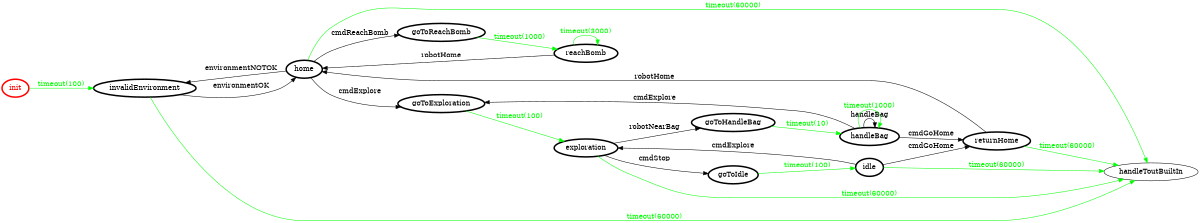 /*
*
* A GraphViz DOT FSM description 
* Please use a GraphViz visualizer (like http://www.webgraphviz.com)
*  
*/

digraph finite_state_machine {
	rankdir=LR
	size="8,5"
	
	init [ color = red ][ fontcolor = red ][ penwidth = 3 ]
	reachBomb [ color = black ][ fontcolor = black ][ penwidth = 3 ]
	goToExploration [ color = black ][ fontcolor = black ][ penwidth = 3 ]
	returnHome [ color = black ][ fontcolor = black ][ penwidth = 3 ]
	handleBag [ color = black ][ fontcolor = black ][ penwidth = 3 ]
	exploration [ color = black ][ fontcolor = black ][ penwidth = 3 ]
	goToIdle [ color = black ][ fontcolor = black ][ penwidth = 3 ]
	idle [ color = black ][ fontcolor = black ][ penwidth = 3 ]
	goToHandleBag [ color = black ][ fontcolor = black ][ penwidth = 3 ]
	goToReachBomb [ color = black ][ fontcolor = black ][ penwidth = 3 ]
	invalidEnvironment [ color = black ][ fontcolor = black ][ penwidth = 3 ]
	home [ color = black ][ fontcolor = black ][ penwidth = 3 ]
	
	reachBomb -> home [ label = "robotHome" ][ color = black ][ fontcolor = black ]
	home -> invalidEnvironment [ label = "environmentNOTOK" ][ color = black ][ fontcolor = black ]
	idle -> exploration [ label = "cmdExplore" ][ color = black ][ fontcolor = black ]
	handleBag -> handleBag [ label = "handleBag" ][ color = black ][ fontcolor = black ]
	idle -> handleToutBuiltIn [ label = "timeout(60000)" ][ color = green ][ fontcolor = green ]
	init -> invalidEnvironment [ label = "timeout(100)" ][ color = green ][ fontcolor = green ]
	goToReachBomb -> reachBomb [ label = "timeout(1000)" ][ color = green ][ fontcolor = green ]
	handleBag -> handleBag [ label = "timeout(1000)" ][ color = green ][ fontcolor = green ]
	invalidEnvironment -> handleToutBuiltIn [ label = "timeout(60000)" ][ color = green ][ fontcolor = green ]
	home -> goToExploration [ label = "cmdExplore" ][ color = black ][ fontcolor = black ]
	home -> goToReachBomb [ label = "cmdReachBomb" ][ color = black ][ fontcolor = black ]
	exploration -> goToHandleBag [ label = "robotNearBag" ][ color = black ][ fontcolor = black ]
	goToHandleBag -> handleBag [ label = "timeout(10)" ][ color = green ][ fontcolor = green ]
	exploration -> goToIdle [ label = "cmdStop" ][ color = black ][ fontcolor = black ]
	returnHome -> handleToutBuiltIn [ label = "timeout(60000)" ][ color = green ][ fontcolor = green ]
	handleBag -> returnHome [ label = "cmdGoHome" ][ color = black ][ fontcolor = black ]
	returnHome -> home [ label = "robotHome" ][ color = black ][ fontcolor = black ]
	goToExploration -> exploration [ label = "timeout(100)" ][ color = green ][ fontcolor = green ]
	home -> handleToutBuiltIn [ label = "timeout(60000)" ][ color = green ][ fontcolor = green ]
	handleBag -> goToExploration [ label = "cmdExplore" ][ color = black ][ fontcolor = black ]
	goToIdle -> idle [ label = "timeout(100)" ][ color = green ][ fontcolor = green ]
	idle -> returnHome [ label = "cmdGoHome" ][ color = black ][ fontcolor = black ]
	exploration -> handleToutBuiltIn [ label = "timeout(60000)" ][ color = green ][ fontcolor = green ]
	reachBomb -> reachBomb [ label = "timeout(3000)" ][ color = green ][ fontcolor = green ]
	invalidEnvironment -> home [ label = "environmentOK" ][ color = black ][ fontcolor = black ]
}
